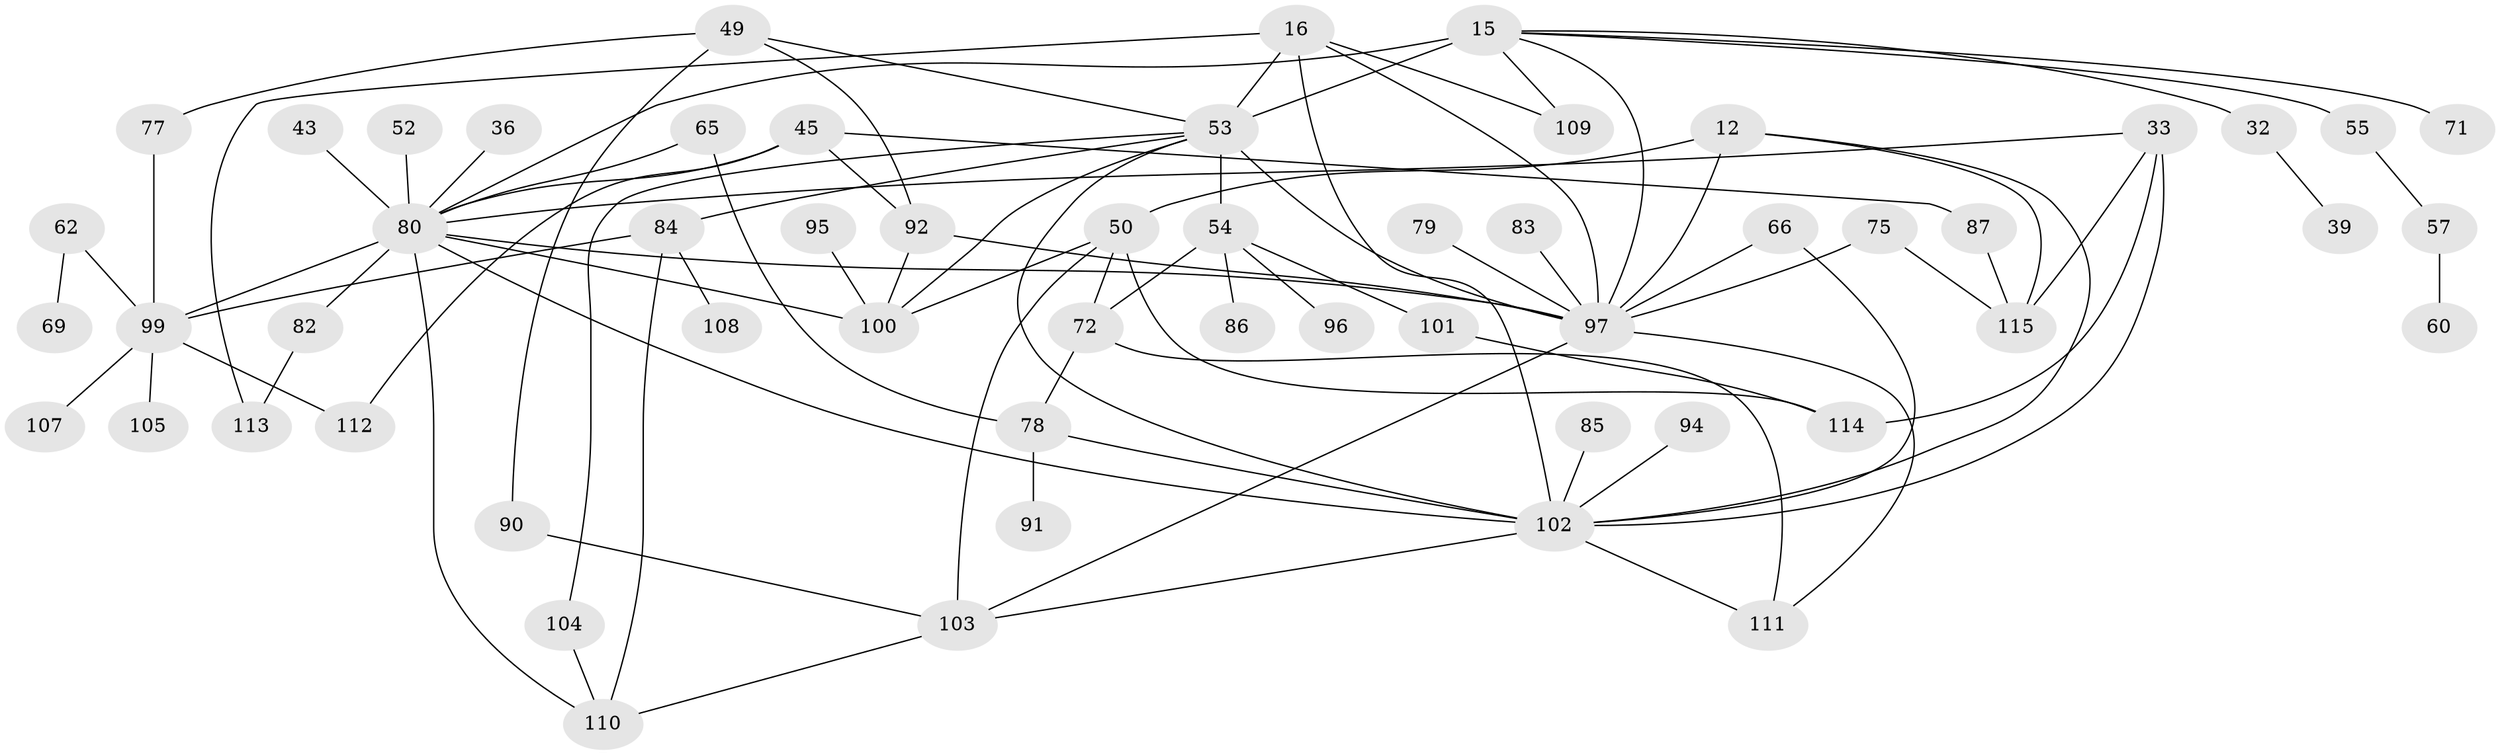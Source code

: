 // original degree distribution, {9: 0.008695652173913044, 2: 0.3217391304347826, 5: 0.06956521739130435, 10: 0.008695652173913044, 8: 0.017391304347826087, 3: 0.21739130434782608, 4: 0.11304347826086956, 7: 0.008695652173913044, 6: 0.034782608695652174, 1: 0.2}
// Generated by graph-tools (version 1.1) at 2025/41/03/09/25 04:41:00]
// undirected, 57 vertices, 90 edges
graph export_dot {
graph [start="1"]
  node [color=gray90,style=filled];
  12 [super="+7"];
  15 [super="+1"];
  16 [super="+13"];
  32;
  33;
  36;
  39;
  43;
  45 [super="+41"];
  49;
  50;
  52;
  53 [super="+34+46+37+8"];
  54 [super="+42"];
  55;
  57;
  60;
  62;
  65;
  66;
  69;
  71;
  72 [super="+68+56+61"];
  75;
  77;
  78;
  79;
  80 [super="+3+2+35+26"];
  82;
  83 [super="+81"];
  84;
  85;
  86;
  87;
  90;
  91;
  92 [super="+27+44"];
  94;
  95;
  96;
  97 [super="+58+40+31"];
  99 [super="+47"];
  100 [super="+64"];
  101;
  102 [super="+67+93+98"];
  103 [super="+73+59"];
  104;
  105;
  107;
  108;
  109 [super="+14"];
  110;
  111 [super="+106"];
  112 [super="+89"];
  113 [super="+20"];
  114 [super="+88"];
  115 [super="+48+70"];
  12 -- 50 [weight=2];
  12 -- 115;
  12 -- 97 [weight=2];
  12 -- 102 [weight=2];
  15 -- 71;
  15 -- 32;
  15 -- 109;
  15 -- 55;
  15 -- 80 [weight=2];
  15 -- 97;
  15 -- 53 [weight=3];
  16 -- 102 [weight=3];
  16 -- 109 [weight=2];
  16 -- 113;
  16 -- 97 [weight=2];
  16 -- 53;
  32 -- 39;
  33 -- 114 [weight=2];
  33 -- 80 [weight=2];
  33 -- 115;
  33 -- 102;
  36 -- 80;
  43 -- 80;
  45 -- 92;
  45 -- 87;
  45 -- 80 [weight=2];
  45 -- 112;
  49 -- 77;
  49 -- 90;
  49 -- 92;
  49 -- 53;
  50 -- 103;
  50 -- 100;
  50 -- 114;
  50 -- 72;
  52 -- 80;
  53 -- 84;
  53 -- 100;
  53 -- 97;
  53 -- 102;
  53 -- 104;
  53 -- 54;
  54 -- 86;
  54 -- 101;
  54 -- 72 [weight=2];
  54 -- 96;
  55 -- 57;
  57 -- 60;
  62 -- 69;
  62 -- 99;
  65 -- 78;
  65 -- 80;
  66 -- 97;
  66 -- 102;
  72 -- 111;
  72 -- 78;
  75 -- 97;
  75 -- 115;
  77 -- 99;
  78 -- 91;
  78 -- 102;
  79 -- 97;
  80 -- 82;
  80 -- 110;
  80 -- 97 [weight=2];
  80 -- 99 [weight=2];
  80 -- 100;
  80 -- 102;
  82 -- 113;
  83 -- 97 [weight=2];
  84 -- 108;
  84 -- 110;
  84 -- 99;
  85 -- 102;
  87 -- 115;
  90 -- 103;
  92 -- 97;
  92 -- 100;
  94 -- 102;
  95 -- 100;
  97 -- 103;
  97 -- 111;
  99 -- 107;
  99 -- 105;
  99 -- 112;
  101 -- 114;
  102 -- 103;
  102 -- 111;
  103 -- 110;
  104 -- 110;
}
